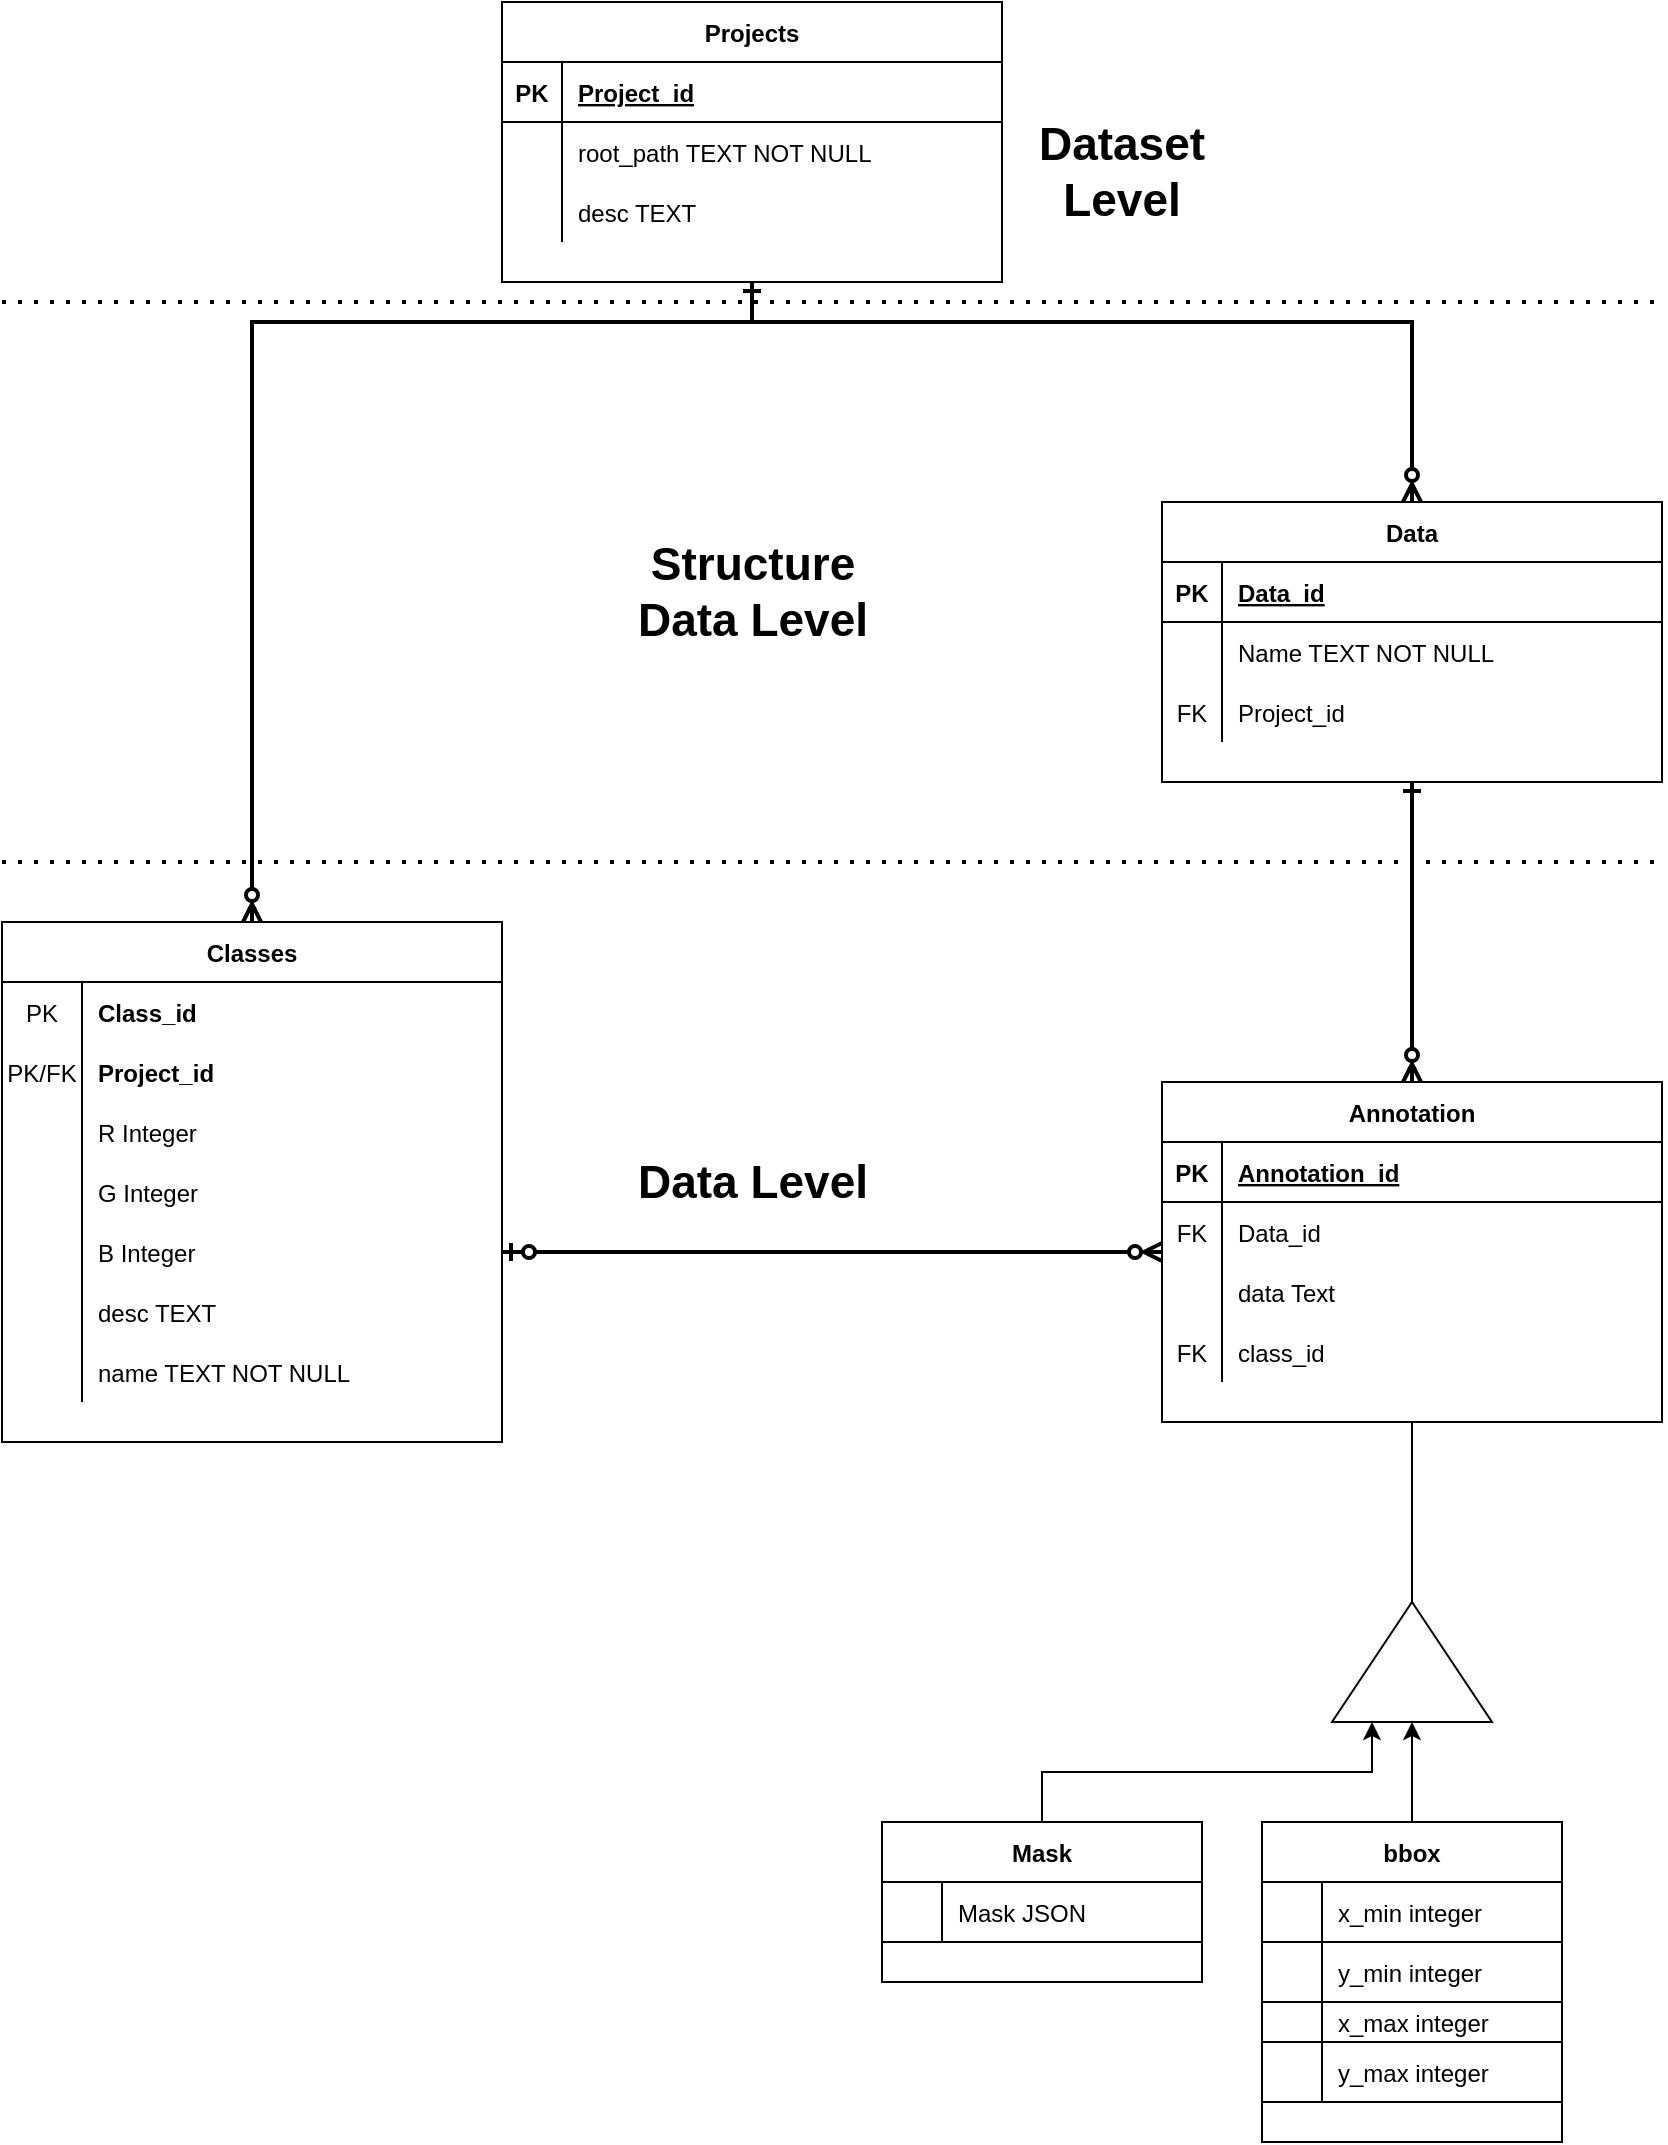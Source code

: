 <mxfile version="28.0.4">
  <diagram id="R2lEEEUBdFMjLlhIrx00" name="Page-1">
    <mxGraphModel dx="1882" dy="1126" grid="1" gridSize="10" guides="1" tooltips="1" connect="1" arrows="1" fold="1" page="1" pageScale="1" pageWidth="850" pageHeight="1100" math="0" shadow="0" extFonts="Permanent Marker^https://fonts.googleapis.com/css?family=Permanent+Marker">
      <root>
        <mxCell id="0" />
        <mxCell id="1" parent="0" />
        <mxCell id="C-vyLk0tnHw3VtMMgP7b-23" value="Projects" style="shape=table;startSize=30;container=1;collapsible=1;childLayout=tableLayout;fixedRows=1;rowLines=0;fontStyle=1;align=center;resizeLast=1;" parent="1" vertex="1">
          <mxGeometry x="260" width="250" height="140" as="geometry" />
        </mxCell>
        <mxCell id="C-vyLk0tnHw3VtMMgP7b-24" value="" style="shape=partialRectangle;collapsible=0;dropTarget=0;pointerEvents=0;fillColor=none;points=[[0,0.5],[1,0.5]];portConstraint=eastwest;top=0;left=0;right=0;bottom=1;" parent="C-vyLk0tnHw3VtMMgP7b-23" vertex="1">
          <mxGeometry y="30" width="250" height="30" as="geometry" />
        </mxCell>
        <mxCell id="C-vyLk0tnHw3VtMMgP7b-25" value="PK" style="shape=partialRectangle;overflow=hidden;connectable=0;fillColor=none;top=0;left=0;bottom=0;right=0;fontStyle=1;" parent="C-vyLk0tnHw3VtMMgP7b-24" vertex="1">
          <mxGeometry width="30" height="30" as="geometry">
            <mxRectangle width="30" height="30" as="alternateBounds" />
          </mxGeometry>
        </mxCell>
        <mxCell id="C-vyLk0tnHw3VtMMgP7b-26" value="Project_id" style="shape=partialRectangle;overflow=hidden;connectable=0;fillColor=none;top=0;left=0;bottom=0;right=0;align=left;spacingLeft=6;fontStyle=5;" parent="C-vyLk0tnHw3VtMMgP7b-24" vertex="1">
          <mxGeometry x="30" width="220" height="30" as="geometry">
            <mxRectangle width="220" height="30" as="alternateBounds" />
          </mxGeometry>
        </mxCell>
        <mxCell id="C-vyLk0tnHw3VtMMgP7b-27" value="" style="shape=partialRectangle;collapsible=0;dropTarget=0;pointerEvents=0;fillColor=none;points=[[0,0.5],[1,0.5]];portConstraint=eastwest;top=0;left=0;right=0;bottom=0;" parent="C-vyLk0tnHw3VtMMgP7b-23" vertex="1">
          <mxGeometry y="60" width="250" height="30" as="geometry" />
        </mxCell>
        <mxCell id="C-vyLk0tnHw3VtMMgP7b-28" value="" style="shape=partialRectangle;overflow=hidden;connectable=0;fillColor=none;top=0;left=0;bottom=0;right=0;" parent="C-vyLk0tnHw3VtMMgP7b-27" vertex="1">
          <mxGeometry width="30" height="30" as="geometry">
            <mxRectangle width="30" height="30" as="alternateBounds" />
          </mxGeometry>
        </mxCell>
        <mxCell id="C-vyLk0tnHw3VtMMgP7b-29" value="root_path TEXT NOT NULL" style="shape=partialRectangle;overflow=hidden;connectable=0;fillColor=none;top=0;left=0;bottom=0;right=0;align=left;spacingLeft=6;" parent="C-vyLk0tnHw3VtMMgP7b-27" vertex="1">
          <mxGeometry x="30" width="220" height="30" as="geometry">
            <mxRectangle width="220" height="30" as="alternateBounds" />
          </mxGeometry>
        </mxCell>
        <mxCell id="9ah_1e9hARjbKLhcPFDa-1" style="shape=partialRectangle;collapsible=0;dropTarget=0;pointerEvents=0;fillColor=none;points=[[0,0.5],[1,0.5]];portConstraint=eastwest;top=0;left=0;right=0;bottom=0;" parent="C-vyLk0tnHw3VtMMgP7b-23" vertex="1">
          <mxGeometry y="90" width="250" height="30" as="geometry" />
        </mxCell>
        <mxCell id="9ah_1e9hARjbKLhcPFDa-2" style="shape=partialRectangle;overflow=hidden;connectable=0;fillColor=none;top=0;left=0;bottom=0;right=0;" parent="9ah_1e9hARjbKLhcPFDa-1" vertex="1">
          <mxGeometry width="30" height="30" as="geometry">
            <mxRectangle width="30" height="30" as="alternateBounds" />
          </mxGeometry>
        </mxCell>
        <mxCell id="9ah_1e9hARjbKLhcPFDa-3" value="desc TEXT" style="shape=partialRectangle;overflow=hidden;connectable=0;fillColor=none;top=0;left=0;bottom=0;right=0;align=left;spacingLeft=6;" parent="9ah_1e9hARjbKLhcPFDa-1" vertex="1">
          <mxGeometry x="30" width="220" height="30" as="geometry">
            <mxRectangle width="220" height="30" as="alternateBounds" />
          </mxGeometry>
        </mxCell>
        <mxCell id="9ah_1e9hARjbKLhcPFDa-4" value="Data" style="shape=table;startSize=30;container=1;collapsible=1;childLayout=tableLayout;fixedRows=1;rowLines=0;fontStyle=1;align=center;resizeLast=1;" parent="1" vertex="1">
          <mxGeometry x="590" y="250" width="250" height="140" as="geometry" />
        </mxCell>
        <mxCell id="9ah_1e9hARjbKLhcPFDa-5" value="" style="shape=partialRectangle;collapsible=0;dropTarget=0;pointerEvents=0;fillColor=none;points=[[0,0.5],[1,0.5]];portConstraint=eastwest;top=0;left=0;right=0;bottom=1;" parent="9ah_1e9hARjbKLhcPFDa-4" vertex="1">
          <mxGeometry y="30" width="250" height="30" as="geometry" />
        </mxCell>
        <mxCell id="9ah_1e9hARjbKLhcPFDa-6" value="PK" style="shape=partialRectangle;overflow=hidden;connectable=0;fillColor=none;top=0;left=0;bottom=0;right=0;fontStyle=1;" parent="9ah_1e9hARjbKLhcPFDa-5" vertex="1">
          <mxGeometry width="30" height="30" as="geometry">
            <mxRectangle width="30" height="30" as="alternateBounds" />
          </mxGeometry>
        </mxCell>
        <mxCell id="9ah_1e9hARjbKLhcPFDa-7" value="Data_id" style="shape=partialRectangle;overflow=hidden;connectable=0;fillColor=none;top=0;left=0;bottom=0;right=0;align=left;spacingLeft=6;fontStyle=5;" parent="9ah_1e9hARjbKLhcPFDa-5" vertex="1">
          <mxGeometry x="30" width="220" height="30" as="geometry">
            <mxRectangle width="220" height="30" as="alternateBounds" />
          </mxGeometry>
        </mxCell>
        <mxCell id="9ah_1e9hARjbKLhcPFDa-8" value="" style="shape=partialRectangle;collapsible=0;dropTarget=0;pointerEvents=0;fillColor=none;points=[[0,0.5],[1,0.5]];portConstraint=eastwest;top=0;left=0;right=0;bottom=0;" parent="9ah_1e9hARjbKLhcPFDa-4" vertex="1">
          <mxGeometry y="60" width="250" height="30" as="geometry" />
        </mxCell>
        <mxCell id="9ah_1e9hARjbKLhcPFDa-9" value="" style="shape=partialRectangle;overflow=hidden;connectable=0;fillColor=none;top=0;left=0;bottom=0;right=0;" parent="9ah_1e9hARjbKLhcPFDa-8" vertex="1">
          <mxGeometry width="30" height="30" as="geometry">
            <mxRectangle width="30" height="30" as="alternateBounds" />
          </mxGeometry>
        </mxCell>
        <mxCell id="9ah_1e9hARjbKLhcPFDa-10" value="Name TEXT NOT NULL" style="shape=partialRectangle;overflow=hidden;connectable=0;fillColor=none;top=0;left=0;bottom=0;right=0;align=left;spacingLeft=6;" parent="9ah_1e9hARjbKLhcPFDa-8" vertex="1">
          <mxGeometry x="30" width="220" height="30" as="geometry">
            <mxRectangle width="220" height="30" as="alternateBounds" />
          </mxGeometry>
        </mxCell>
        <mxCell id="9ah_1e9hARjbKLhcPFDa-15" style="shape=partialRectangle;collapsible=0;dropTarget=0;pointerEvents=0;fillColor=none;points=[[0,0.5],[1,0.5]];portConstraint=eastwest;top=0;left=0;right=0;bottom=0;" parent="9ah_1e9hARjbKLhcPFDa-4" vertex="1">
          <mxGeometry y="90" width="250" height="30" as="geometry" />
        </mxCell>
        <mxCell id="9ah_1e9hARjbKLhcPFDa-16" value="FK" style="shape=partialRectangle;overflow=hidden;connectable=0;fillColor=none;top=0;left=0;bottom=0;right=0;" parent="9ah_1e9hARjbKLhcPFDa-15" vertex="1">
          <mxGeometry width="30" height="30" as="geometry">
            <mxRectangle width="30" height="30" as="alternateBounds" />
          </mxGeometry>
        </mxCell>
        <mxCell id="9ah_1e9hARjbKLhcPFDa-17" value="Project_id" style="shape=partialRectangle;overflow=hidden;connectable=0;fillColor=none;top=0;left=0;bottom=0;right=0;align=left;spacingLeft=6;" parent="9ah_1e9hARjbKLhcPFDa-15" vertex="1">
          <mxGeometry x="30" width="220" height="30" as="geometry">
            <mxRectangle width="220" height="30" as="alternateBounds" />
          </mxGeometry>
        </mxCell>
        <mxCell id="9ah_1e9hARjbKLhcPFDa-18" style="edgeStyle=orthogonalEdgeStyle;rounded=0;orthogonalLoop=1;jettySize=auto;html=1;exitX=0.5;exitY=1;exitDx=0;exitDy=0;entryX=0.5;entryY=0;entryDx=0;entryDy=0;endArrow=ERzeroToMany;endFill=0;startArrow=ERone;startFill=0;strokeWidth=2;" parent="1" source="C-vyLk0tnHw3VtMMgP7b-23" target="9ah_1e9hARjbKLhcPFDa-4" edge="1">
          <mxGeometry relative="1" as="geometry">
            <Array as="points">
              <mxPoint x="385" y="160" />
              <mxPoint x="715" y="160" />
            </Array>
          </mxGeometry>
        </mxCell>
        <mxCell id="9ah_1e9hARjbKLhcPFDa-34" style="edgeStyle=orthogonalEdgeStyle;rounded=0;orthogonalLoop=1;jettySize=auto;html=1;entryX=1;entryY=0.5;entryDx=0;entryDy=0;endArrow=none;startFill=0;exitX=0.5;exitY=1;exitDx=0;exitDy=0;" parent="1" source="9ah_1e9hARjbKLhcPFDa-22" target="9ah_1e9hARjbKLhcPFDa-33" edge="1">
          <mxGeometry relative="1" as="geometry">
            <Array as="points">
              <mxPoint x="715" y="770" />
              <mxPoint x="715" y="770" />
            </Array>
            <mxPoint x="725" y="730" as="sourcePoint" />
          </mxGeometry>
        </mxCell>
        <mxCell id="9ah_1e9hARjbKLhcPFDa-22" value="Annotation" style="shape=table;startSize=30;container=1;collapsible=1;childLayout=tableLayout;fixedRows=1;rowLines=0;fontStyle=1;align=center;resizeLast=1;" parent="1" vertex="1">
          <mxGeometry x="590" y="540" width="250" height="170" as="geometry" />
        </mxCell>
        <mxCell id="9ah_1e9hARjbKLhcPFDa-23" value="" style="shape=partialRectangle;collapsible=0;dropTarget=0;pointerEvents=0;fillColor=none;points=[[0,0.5],[1,0.5]];portConstraint=eastwest;top=0;left=0;right=0;bottom=1;" parent="9ah_1e9hARjbKLhcPFDa-22" vertex="1">
          <mxGeometry y="30" width="250" height="30" as="geometry" />
        </mxCell>
        <mxCell id="9ah_1e9hARjbKLhcPFDa-24" value="PK" style="shape=partialRectangle;overflow=hidden;connectable=0;fillColor=none;top=0;left=0;bottom=0;right=0;fontStyle=1;" parent="9ah_1e9hARjbKLhcPFDa-23" vertex="1">
          <mxGeometry width="30" height="30" as="geometry">
            <mxRectangle width="30" height="30" as="alternateBounds" />
          </mxGeometry>
        </mxCell>
        <mxCell id="9ah_1e9hARjbKLhcPFDa-25" value="Annotation_id" style="shape=partialRectangle;overflow=hidden;connectable=0;fillColor=none;top=0;left=0;bottom=0;right=0;align=left;spacingLeft=6;fontStyle=5;" parent="9ah_1e9hARjbKLhcPFDa-23" vertex="1">
          <mxGeometry x="30" width="220" height="30" as="geometry">
            <mxRectangle width="220" height="30" as="alternateBounds" />
          </mxGeometry>
        </mxCell>
        <mxCell id="9ah_1e9hARjbKLhcPFDa-26" value="" style="shape=partialRectangle;collapsible=0;dropTarget=0;pointerEvents=0;fillColor=none;points=[[0,0.5],[1,0.5]];portConstraint=eastwest;top=0;left=0;right=0;bottom=0;" parent="9ah_1e9hARjbKLhcPFDa-22" vertex="1">
          <mxGeometry y="60" width="250" height="30" as="geometry" />
        </mxCell>
        <mxCell id="9ah_1e9hARjbKLhcPFDa-27" value="FK" style="shape=partialRectangle;overflow=hidden;connectable=0;fillColor=none;top=0;left=0;bottom=0;right=0;" parent="9ah_1e9hARjbKLhcPFDa-26" vertex="1">
          <mxGeometry width="30" height="30" as="geometry">
            <mxRectangle width="30" height="30" as="alternateBounds" />
          </mxGeometry>
        </mxCell>
        <mxCell id="9ah_1e9hARjbKLhcPFDa-28" value="Data_id" style="shape=partialRectangle;overflow=hidden;connectable=0;fillColor=none;top=0;left=0;bottom=0;right=0;align=left;spacingLeft=6;" parent="9ah_1e9hARjbKLhcPFDa-26" vertex="1">
          <mxGeometry x="30" width="220" height="30" as="geometry">
            <mxRectangle width="220" height="30" as="alternateBounds" />
          </mxGeometry>
        </mxCell>
        <mxCell id="9ah_1e9hARjbKLhcPFDa-70" style="shape=partialRectangle;collapsible=0;dropTarget=0;pointerEvents=0;fillColor=none;points=[[0,0.5],[1,0.5]];portConstraint=eastwest;top=0;left=0;right=0;bottom=0;" parent="9ah_1e9hARjbKLhcPFDa-22" vertex="1">
          <mxGeometry y="90" width="250" height="30" as="geometry" />
        </mxCell>
        <mxCell id="9ah_1e9hARjbKLhcPFDa-71" style="shape=partialRectangle;overflow=hidden;connectable=0;fillColor=none;top=0;left=0;bottom=0;right=0;" parent="9ah_1e9hARjbKLhcPFDa-70" vertex="1">
          <mxGeometry width="30" height="30" as="geometry">
            <mxRectangle width="30" height="30" as="alternateBounds" />
          </mxGeometry>
        </mxCell>
        <mxCell id="9ah_1e9hARjbKLhcPFDa-72" value="data Text" style="shape=partialRectangle;overflow=hidden;connectable=0;fillColor=none;top=0;left=0;bottom=0;right=0;align=left;spacingLeft=6;" parent="9ah_1e9hARjbKLhcPFDa-70" vertex="1">
          <mxGeometry x="30" width="220" height="30" as="geometry">
            <mxRectangle width="220" height="30" as="alternateBounds" />
          </mxGeometry>
        </mxCell>
        <mxCell id="wdFR-osfEC3wMeI3RX9n-1" style="shape=partialRectangle;collapsible=0;dropTarget=0;pointerEvents=0;fillColor=none;points=[[0,0.5],[1,0.5]];portConstraint=eastwest;top=0;left=0;right=0;bottom=0;" parent="9ah_1e9hARjbKLhcPFDa-22" vertex="1">
          <mxGeometry y="120" width="250" height="30" as="geometry" />
        </mxCell>
        <mxCell id="wdFR-osfEC3wMeI3RX9n-2" value="FK" style="shape=partialRectangle;overflow=hidden;connectable=0;fillColor=none;top=0;left=0;bottom=0;right=0;" parent="wdFR-osfEC3wMeI3RX9n-1" vertex="1">
          <mxGeometry width="30" height="30" as="geometry">
            <mxRectangle width="30" height="30" as="alternateBounds" />
          </mxGeometry>
        </mxCell>
        <mxCell id="wdFR-osfEC3wMeI3RX9n-3" value="class_id" style="shape=partialRectangle;overflow=hidden;connectable=0;fillColor=none;top=0;left=0;bottom=0;right=0;align=left;spacingLeft=6;" parent="wdFR-osfEC3wMeI3RX9n-1" vertex="1">
          <mxGeometry x="30" width="220" height="30" as="geometry">
            <mxRectangle width="220" height="30" as="alternateBounds" />
          </mxGeometry>
        </mxCell>
        <mxCell id="9ah_1e9hARjbKLhcPFDa-32" style="rounded=0;orthogonalLoop=1;jettySize=auto;html=1;exitX=0.5;exitY=1;exitDx=0;exitDy=0;entryX=0.5;entryY=0;entryDx=0;entryDy=0;endArrow=ERzeroToMany;endFill=0;startArrow=ERone;startFill=0;strokeWidth=2;edgeStyle=orthogonalEdgeStyle;" parent="1" source="9ah_1e9hARjbKLhcPFDa-4" target="9ah_1e9hARjbKLhcPFDa-22" edge="1">
          <mxGeometry relative="1" as="geometry">
            <mxPoint x="670" y="310" as="sourcePoint" />
            <mxPoint x="870" y="310" as="targetPoint" />
          </mxGeometry>
        </mxCell>
        <mxCell id="9ah_1e9hARjbKLhcPFDa-33" value="" style="triangle;whiteSpace=wrap;html=1;rotation=-90;" parent="1" vertex="1">
          <mxGeometry x="685" y="790" width="60" height="80" as="geometry" />
        </mxCell>
        <mxCell id="9ah_1e9hARjbKLhcPFDa-35" value="Mask" style="shape=table;startSize=30;container=1;collapsible=1;childLayout=tableLayout;fixedRows=1;rowLines=0;fontStyle=1;align=center;resizeLast=1;" parent="1" vertex="1">
          <mxGeometry x="450" y="910" width="160" height="80" as="geometry" />
        </mxCell>
        <mxCell id="9ah_1e9hARjbKLhcPFDa-36" value="" style="shape=partialRectangle;collapsible=0;dropTarget=0;pointerEvents=0;fillColor=none;points=[[0,0.5],[1,0.5]];portConstraint=eastwest;top=0;left=0;right=0;bottom=1;" parent="9ah_1e9hARjbKLhcPFDa-35" vertex="1">
          <mxGeometry y="30" width="160" height="30" as="geometry" />
        </mxCell>
        <mxCell id="9ah_1e9hARjbKLhcPFDa-37" value="" style="shape=partialRectangle;overflow=hidden;connectable=0;fillColor=none;top=0;left=0;bottom=0;right=0;fontStyle=0;" parent="9ah_1e9hARjbKLhcPFDa-36" vertex="1">
          <mxGeometry width="30" height="30" as="geometry">
            <mxRectangle width="30" height="30" as="alternateBounds" />
          </mxGeometry>
        </mxCell>
        <mxCell id="9ah_1e9hARjbKLhcPFDa-38" value="Mask JSON" style="shape=partialRectangle;overflow=hidden;connectable=0;fillColor=none;top=0;left=0;bottom=0;right=0;align=left;spacingLeft=6;fontStyle=0;" parent="9ah_1e9hARjbKLhcPFDa-36" vertex="1">
          <mxGeometry x="30" width="130" height="30" as="geometry">
            <mxRectangle width="130" height="30" as="alternateBounds" />
          </mxGeometry>
        </mxCell>
        <mxCell id="9ah_1e9hARjbKLhcPFDa-57" style="rounded=0;orthogonalLoop=1;jettySize=auto;html=1;exitX=0.5;exitY=0;exitDx=0;exitDy=0;entryX=0;entryY=0.5;entryDx=0;entryDy=0;" parent="1" source="9ah_1e9hARjbKLhcPFDa-42" target="9ah_1e9hARjbKLhcPFDa-33" edge="1">
          <mxGeometry relative="1" as="geometry" />
        </mxCell>
        <mxCell id="9ah_1e9hARjbKLhcPFDa-42" value="bbox" style="shape=table;startSize=30;container=1;collapsible=1;childLayout=tableLayout;fixedRows=1;rowLines=0;fontStyle=1;align=center;resizeLast=1;" parent="1" vertex="1">
          <mxGeometry x="640" y="910" width="150" height="160" as="geometry" />
        </mxCell>
        <mxCell id="9ah_1e9hARjbKLhcPFDa-43" value="" style="shape=partialRectangle;collapsible=0;dropTarget=0;pointerEvents=0;fillColor=none;points=[[0,0.5],[1,0.5]];portConstraint=eastwest;top=0;left=0;right=0;bottom=1;" parent="9ah_1e9hARjbKLhcPFDa-42" vertex="1">
          <mxGeometry y="30" width="150" height="30" as="geometry" />
        </mxCell>
        <mxCell id="9ah_1e9hARjbKLhcPFDa-84" style="shape=partialRectangle;overflow=hidden;connectable=0;fillColor=none;top=0;left=0;bottom=0;right=0;align=left;spacingLeft=6;fontStyle=0;" parent="9ah_1e9hARjbKLhcPFDa-43" vertex="1">
          <mxGeometry width="30" height="30" as="geometry">
            <mxRectangle width="30" height="30" as="alternateBounds" />
          </mxGeometry>
        </mxCell>
        <mxCell id="9ah_1e9hARjbKLhcPFDa-45" value="x_min integer" style="shape=partialRectangle;overflow=hidden;connectable=0;fillColor=none;top=0;left=0;bottom=0;right=0;align=left;spacingLeft=6;fontStyle=0;" parent="9ah_1e9hARjbKLhcPFDa-43" vertex="1">
          <mxGeometry x="30" width="120" height="30" as="geometry">
            <mxRectangle width="120" height="30" as="alternateBounds" />
          </mxGeometry>
        </mxCell>
        <mxCell id="9ah_1e9hARjbKLhcPFDa-79" style="shape=partialRectangle;collapsible=0;dropTarget=0;pointerEvents=0;fillColor=none;points=[[0,0.5],[1,0.5]];portConstraint=eastwest;top=0;left=0;right=0;bottom=1;" parent="9ah_1e9hARjbKLhcPFDa-42" vertex="1">
          <mxGeometry y="60" width="150" height="30" as="geometry" />
        </mxCell>
        <mxCell id="9ah_1e9hARjbKLhcPFDa-85" style="shape=partialRectangle;overflow=hidden;connectable=0;fillColor=none;top=0;left=0;bottom=0;right=0;align=left;spacingLeft=6;fontStyle=0;" parent="9ah_1e9hARjbKLhcPFDa-79" vertex="1">
          <mxGeometry width="30" height="30" as="geometry">
            <mxRectangle width="30" height="30" as="alternateBounds" />
          </mxGeometry>
        </mxCell>
        <mxCell id="9ah_1e9hARjbKLhcPFDa-81" value="y_min integer" style="shape=partialRectangle;overflow=hidden;connectable=0;fillColor=none;top=0;left=0;bottom=0;right=0;align=left;spacingLeft=6;fontStyle=0;" parent="9ah_1e9hARjbKLhcPFDa-79" vertex="1">
          <mxGeometry x="30" width="120" height="30" as="geometry">
            <mxRectangle width="120" height="30" as="alternateBounds" />
          </mxGeometry>
        </mxCell>
        <mxCell id="9ah_1e9hARjbKLhcPFDa-76" style="shape=partialRectangle;collapsible=0;dropTarget=0;pointerEvents=0;fillColor=none;points=[[0,0.5],[1,0.5]];portConstraint=eastwest;top=0;left=0;right=0;bottom=1;" parent="9ah_1e9hARjbKLhcPFDa-42" vertex="1">
          <mxGeometry y="90" width="150" height="20" as="geometry" />
        </mxCell>
        <mxCell id="9ah_1e9hARjbKLhcPFDa-86" style="shape=partialRectangle;overflow=hidden;connectable=0;fillColor=none;top=0;left=0;bottom=0;right=0;align=left;spacingLeft=6;fontStyle=0;" parent="9ah_1e9hARjbKLhcPFDa-76" vertex="1">
          <mxGeometry width="30" height="20" as="geometry">
            <mxRectangle width="30" height="20" as="alternateBounds" />
          </mxGeometry>
        </mxCell>
        <mxCell id="9ah_1e9hARjbKLhcPFDa-78" value="x_max integer" style="shape=partialRectangle;overflow=hidden;connectable=0;fillColor=none;top=0;left=0;bottom=0;right=0;align=left;spacingLeft=6;fontStyle=0;" parent="9ah_1e9hARjbKLhcPFDa-76" vertex="1">
          <mxGeometry x="30" width="120" height="20" as="geometry">
            <mxRectangle width="120" height="20" as="alternateBounds" />
          </mxGeometry>
        </mxCell>
        <mxCell id="9ah_1e9hARjbKLhcPFDa-73" style="shape=partialRectangle;collapsible=0;dropTarget=0;pointerEvents=0;fillColor=none;points=[[0,0.5],[1,0.5]];portConstraint=eastwest;top=0;left=0;right=0;bottom=1;" parent="9ah_1e9hARjbKLhcPFDa-42" vertex="1">
          <mxGeometry y="110" width="150" height="30" as="geometry" />
        </mxCell>
        <mxCell id="9ah_1e9hARjbKLhcPFDa-87" style="shape=partialRectangle;overflow=hidden;connectable=0;fillColor=none;top=0;left=0;bottom=0;right=0;align=left;spacingLeft=6;fontStyle=0;" parent="9ah_1e9hARjbKLhcPFDa-73" vertex="1">
          <mxGeometry width="30" height="30" as="geometry">
            <mxRectangle width="30" height="30" as="alternateBounds" />
          </mxGeometry>
        </mxCell>
        <mxCell id="9ah_1e9hARjbKLhcPFDa-75" value="y_max integer" style="shape=partialRectangle;overflow=hidden;connectable=0;fillColor=none;top=0;left=0;bottom=0;right=0;align=left;spacingLeft=6;fontStyle=0;" parent="9ah_1e9hARjbKLhcPFDa-73" vertex="1">
          <mxGeometry x="30" width="120" height="30" as="geometry">
            <mxRectangle width="120" height="30" as="alternateBounds" />
          </mxGeometry>
        </mxCell>
        <mxCell id="9ah_1e9hARjbKLhcPFDa-56" style="rounded=0;orthogonalLoop=1;jettySize=auto;html=1;exitX=0.5;exitY=0;exitDx=0;exitDy=0;entryX=0;entryY=0.25;entryDx=0;entryDy=0;edgeStyle=orthogonalEdgeStyle;" parent="1" source="9ah_1e9hARjbKLhcPFDa-35" target="9ah_1e9hARjbKLhcPFDa-33" edge="1">
          <mxGeometry relative="1" as="geometry" />
        </mxCell>
        <mxCell id="9ah_1e9hARjbKLhcPFDa-97" value="Classes" style="shape=table;startSize=30;container=1;collapsible=1;childLayout=tableLayout;fixedRows=1;rowLines=0;fontStyle=1;align=center;resizeLast=1;" parent="1" vertex="1">
          <mxGeometry x="10" y="460" width="250" height="260" as="geometry" />
        </mxCell>
        <mxCell id="9ah_1e9hARjbKLhcPFDa-101" value="" style="shape=partialRectangle;collapsible=0;dropTarget=0;pointerEvents=0;fillColor=none;points=[[0,0.5],[1,0.5]];portConstraint=eastwest;top=0;left=0;right=0;bottom=0;" parent="9ah_1e9hARjbKLhcPFDa-97" vertex="1">
          <mxGeometry y="30" width="250" height="30" as="geometry" />
        </mxCell>
        <mxCell id="9ah_1e9hARjbKLhcPFDa-102" value="PK" style="shape=partialRectangle;overflow=hidden;connectable=0;fillColor=none;top=0;left=0;bottom=0;right=0;" parent="9ah_1e9hARjbKLhcPFDa-101" vertex="1">
          <mxGeometry width="40" height="30" as="geometry">
            <mxRectangle width="40" height="30" as="alternateBounds" />
          </mxGeometry>
        </mxCell>
        <mxCell id="9ah_1e9hARjbKLhcPFDa-103" value="Class_id" style="shape=partialRectangle;overflow=hidden;connectable=0;fillColor=none;top=0;left=0;bottom=0;right=0;align=left;spacingLeft=6;fontStyle=1" parent="9ah_1e9hARjbKLhcPFDa-101" vertex="1">
          <mxGeometry x="40" width="210" height="30" as="geometry">
            <mxRectangle width="210" height="30" as="alternateBounds" />
          </mxGeometry>
        </mxCell>
        <mxCell id="9ah_1e9hARjbKLhcPFDa-104" style="shape=partialRectangle;collapsible=0;dropTarget=0;pointerEvents=0;fillColor=none;points=[[0,0.5],[1,0.5]];portConstraint=eastwest;top=0;left=0;right=0;bottom=0;" parent="9ah_1e9hARjbKLhcPFDa-97" vertex="1">
          <mxGeometry y="60" width="250" height="30" as="geometry" />
        </mxCell>
        <mxCell id="9ah_1e9hARjbKLhcPFDa-105" value="PK/FK" style="shape=partialRectangle;overflow=hidden;connectable=0;fillColor=none;top=0;left=0;bottom=0;right=0;" parent="9ah_1e9hARjbKLhcPFDa-104" vertex="1">
          <mxGeometry width="40" height="30" as="geometry">
            <mxRectangle width="40" height="30" as="alternateBounds" />
          </mxGeometry>
        </mxCell>
        <mxCell id="9ah_1e9hARjbKLhcPFDa-106" value="Project_id" style="shape=partialRectangle;overflow=hidden;connectable=0;fillColor=none;top=0;left=0;bottom=0;right=0;align=left;spacingLeft=6;fontStyle=1" parent="9ah_1e9hARjbKLhcPFDa-104" vertex="1">
          <mxGeometry x="40" width="210" height="30" as="geometry">
            <mxRectangle width="210" height="30" as="alternateBounds" />
          </mxGeometry>
        </mxCell>
        <mxCell id="9ah_1e9hARjbKLhcPFDa-113" style="shape=partialRectangle;collapsible=0;dropTarget=0;pointerEvents=0;fillColor=none;points=[[0,0.5],[1,0.5]];portConstraint=eastwest;top=0;left=0;right=0;bottom=0;" parent="9ah_1e9hARjbKLhcPFDa-97" vertex="1">
          <mxGeometry y="90" width="250" height="30" as="geometry" />
        </mxCell>
        <mxCell id="9ah_1e9hARjbKLhcPFDa-114" style="shape=partialRectangle;overflow=hidden;connectable=0;fillColor=none;top=0;left=0;bottom=0;right=0;" parent="9ah_1e9hARjbKLhcPFDa-113" vertex="1">
          <mxGeometry width="40" height="30" as="geometry">
            <mxRectangle width="40" height="30" as="alternateBounds" />
          </mxGeometry>
        </mxCell>
        <mxCell id="9ah_1e9hARjbKLhcPFDa-115" value="R Integer" style="shape=partialRectangle;overflow=hidden;connectable=0;fillColor=none;top=0;left=0;bottom=0;right=0;align=left;spacingLeft=6;" parent="9ah_1e9hARjbKLhcPFDa-113" vertex="1">
          <mxGeometry x="40" width="210" height="30" as="geometry">
            <mxRectangle width="210" height="30" as="alternateBounds" />
          </mxGeometry>
        </mxCell>
        <mxCell id="9ah_1e9hARjbKLhcPFDa-110" style="shape=partialRectangle;collapsible=0;dropTarget=0;pointerEvents=0;fillColor=none;points=[[0,0.5],[1,0.5]];portConstraint=eastwest;top=0;left=0;right=0;bottom=0;" parent="9ah_1e9hARjbKLhcPFDa-97" vertex="1">
          <mxGeometry y="120" width="250" height="30" as="geometry" />
        </mxCell>
        <mxCell id="9ah_1e9hARjbKLhcPFDa-111" style="shape=partialRectangle;overflow=hidden;connectable=0;fillColor=none;top=0;left=0;bottom=0;right=0;" parent="9ah_1e9hARjbKLhcPFDa-110" vertex="1">
          <mxGeometry width="40" height="30" as="geometry">
            <mxRectangle width="40" height="30" as="alternateBounds" />
          </mxGeometry>
        </mxCell>
        <mxCell id="9ah_1e9hARjbKLhcPFDa-112" value="G Integer" style="shape=partialRectangle;overflow=hidden;connectable=0;fillColor=none;top=0;left=0;bottom=0;right=0;align=left;spacingLeft=6;" parent="9ah_1e9hARjbKLhcPFDa-110" vertex="1">
          <mxGeometry x="40" width="210" height="30" as="geometry">
            <mxRectangle width="210" height="30" as="alternateBounds" />
          </mxGeometry>
        </mxCell>
        <mxCell id="9ah_1e9hARjbKLhcPFDa-107" style="shape=partialRectangle;collapsible=0;dropTarget=0;pointerEvents=0;fillColor=none;points=[[0,0.5],[1,0.5]];portConstraint=eastwest;top=0;left=0;right=0;bottom=0;" parent="9ah_1e9hARjbKLhcPFDa-97" vertex="1">
          <mxGeometry y="150" width="250" height="30" as="geometry" />
        </mxCell>
        <mxCell id="9ah_1e9hARjbKLhcPFDa-108" style="shape=partialRectangle;overflow=hidden;connectable=0;fillColor=none;top=0;left=0;bottom=0;right=0;" parent="9ah_1e9hARjbKLhcPFDa-107" vertex="1">
          <mxGeometry width="40" height="30" as="geometry">
            <mxRectangle width="40" height="30" as="alternateBounds" />
          </mxGeometry>
        </mxCell>
        <mxCell id="9ah_1e9hARjbKLhcPFDa-109" value="B Integer" style="shape=partialRectangle;overflow=hidden;connectable=0;fillColor=none;top=0;left=0;bottom=0;right=0;align=left;spacingLeft=6;" parent="9ah_1e9hARjbKLhcPFDa-107" vertex="1">
          <mxGeometry x="40" width="210" height="30" as="geometry">
            <mxRectangle width="210" height="30" as="alternateBounds" />
          </mxGeometry>
        </mxCell>
        <mxCell id="9ah_1e9hARjbKLhcPFDa-119" style="shape=partialRectangle;collapsible=0;dropTarget=0;pointerEvents=0;fillColor=none;points=[[0,0.5],[1,0.5]];portConstraint=eastwest;top=0;left=0;right=0;bottom=0;" parent="9ah_1e9hARjbKLhcPFDa-97" vertex="1">
          <mxGeometry y="180" width="250" height="30" as="geometry" />
        </mxCell>
        <mxCell id="9ah_1e9hARjbKLhcPFDa-120" style="shape=partialRectangle;overflow=hidden;connectable=0;fillColor=none;top=0;left=0;bottom=0;right=0;" parent="9ah_1e9hARjbKLhcPFDa-119" vertex="1">
          <mxGeometry width="40" height="30" as="geometry">
            <mxRectangle width="40" height="30" as="alternateBounds" />
          </mxGeometry>
        </mxCell>
        <mxCell id="9ah_1e9hARjbKLhcPFDa-121" value="desc TEXT" style="shape=partialRectangle;overflow=hidden;connectable=0;fillColor=none;top=0;left=0;bottom=0;right=0;align=left;spacingLeft=6;" parent="9ah_1e9hARjbKLhcPFDa-119" vertex="1">
          <mxGeometry x="40" width="210" height="30" as="geometry">
            <mxRectangle width="210" height="30" as="alternateBounds" />
          </mxGeometry>
        </mxCell>
        <mxCell id="9ah_1e9hARjbKLhcPFDa-116" style="shape=partialRectangle;collapsible=0;dropTarget=0;pointerEvents=0;fillColor=none;points=[[0,0.5],[1,0.5]];portConstraint=eastwest;top=0;left=0;right=0;bottom=0;" parent="9ah_1e9hARjbKLhcPFDa-97" vertex="1">
          <mxGeometry y="210" width="250" height="30" as="geometry" />
        </mxCell>
        <mxCell id="9ah_1e9hARjbKLhcPFDa-117" style="shape=partialRectangle;overflow=hidden;connectable=0;fillColor=none;top=0;left=0;bottom=0;right=0;" parent="9ah_1e9hARjbKLhcPFDa-116" vertex="1">
          <mxGeometry width="40" height="30" as="geometry">
            <mxRectangle width="40" height="30" as="alternateBounds" />
          </mxGeometry>
        </mxCell>
        <mxCell id="9ah_1e9hARjbKLhcPFDa-118" value="name TEXT NOT NULL" style="shape=partialRectangle;overflow=hidden;connectable=0;fillColor=none;top=0;left=0;bottom=0;right=0;align=left;spacingLeft=6;" parent="9ah_1e9hARjbKLhcPFDa-116" vertex="1">
          <mxGeometry x="40" width="210" height="30" as="geometry">
            <mxRectangle width="210" height="30" as="alternateBounds" />
          </mxGeometry>
        </mxCell>
        <mxCell id="9ah_1e9hARjbKLhcPFDa-122" style="rounded=0;orthogonalLoop=1;jettySize=auto;html=1;entryX=0.5;entryY=0;entryDx=0;entryDy=0;endArrow=ERzeroToMany;endFill=0;startArrow=ERone;startFill=0;strokeWidth=2;edgeStyle=orthogonalEdgeStyle;exitX=0.5;exitY=1;exitDx=0;exitDy=0;" parent="1" source="C-vyLk0tnHw3VtMMgP7b-23" target="9ah_1e9hARjbKLhcPFDa-97" edge="1">
          <mxGeometry relative="1" as="geometry">
            <mxPoint x="330" y="220" as="sourcePoint" />
            <mxPoint x="114.41" y="280" as="targetPoint" />
            <Array as="points">
              <mxPoint x="385" y="160" />
              <mxPoint x="135" y="160" />
            </Array>
          </mxGeometry>
        </mxCell>
        <mxCell id="wdFR-osfEC3wMeI3RX9n-4" value="" style="endArrow=none;dashed=1;html=1;dashPattern=1 3;strokeWidth=2;rounded=0;" parent="1" edge="1">
          <mxGeometry width="50" height="50" relative="1" as="geometry">
            <mxPoint x="10" y="430" as="sourcePoint" />
            <mxPoint x="840" y="430" as="targetPoint" />
          </mxGeometry>
        </mxCell>
        <mxCell id="wdFR-osfEC3wMeI3RX9n-5" value="" style="endArrow=none;dashed=1;html=1;dashPattern=1 3;strokeWidth=2;rounded=0;" parent="1" edge="1">
          <mxGeometry width="50" height="50" relative="1" as="geometry">
            <mxPoint x="10" y="150" as="sourcePoint" />
            <mxPoint x="840" y="150" as="targetPoint" />
          </mxGeometry>
        </mxCell>
        <mxCell id="wdFR-osfEC3wMeI3RX9n-6" value="&lt;b&gt;&lt;font style=&quot;font-size: 23px;&quot;&gt;Dataset Level&lt;/font&gt;&lt;/b&gt;" style="text;html=1;align=center;verticalAlign=middle;whiteSpace=wrap;rounded=0;" parent="1" vertex="1">
          <mxGeometry x="540" y="70" width="60" height="30" as="geometry" />
        </mxCell>
        <mxCell id="wdFR-osfEC3wMeI3RX9n-8" value="&lt;b&gt;&lt;font style=&quot;font-size: 23px;&quot;&gt;Structure Data Level&lt;/font&gt;&lt;/b&gt;" style="text;html=1;align=center;verticalAlign=middle;whiteSpace=wrap;rounded=0;" parent="1" vertex="1">
          <mxGeometry x="307.5" y="280" width="155" height="30" as="geometry" />
        </mxCell>
        <mxCell id="wdFR-osfEC3wMeI3RX9n-9" value="&lt;b&gt;&lt;font style=&quot;font-size: 23px;&quot;&gt;Data Level&lt;/font&gt;&lt;/b&gt;" style="text;html=1;align=center;verticalAlign=middle;whiteSpace=wrap;rounded=0;" parent="1" vertex="1">
          <mxGeometry x="307.5" y="575" width="155" height="30" as="geometry" />
        </mxCell>
        <mxCell id="EP-XIyiEl8skgi3KbOeh-1" style="edgeStyle=orthogonalEdgeStyle;rounded=0;orthogonalLoop=1;jettySize=auto;html=1;entryX=1;entryY=0.5;entryDx=0;entryDy=0;endArrow=ERzeroToOne;endFill=0;startArrow=ERzeroToMany;startFill=0;strokeWidth=2;" edge="1" parent="1" target="9ah_1e9hARjbKLhcPFDa-107">
          <mxGeometry relative="1" as="geometry">
            <mxPoint x="590" y="625" as="sourcePoint" />
            <Array as="points">
              <mxPoint x="590" y="625" />
            </Array>
          </mxGeometry>
        </mxCell>
      </root>
    </mxGraphModel>
  </diagram>
</mxfile>
